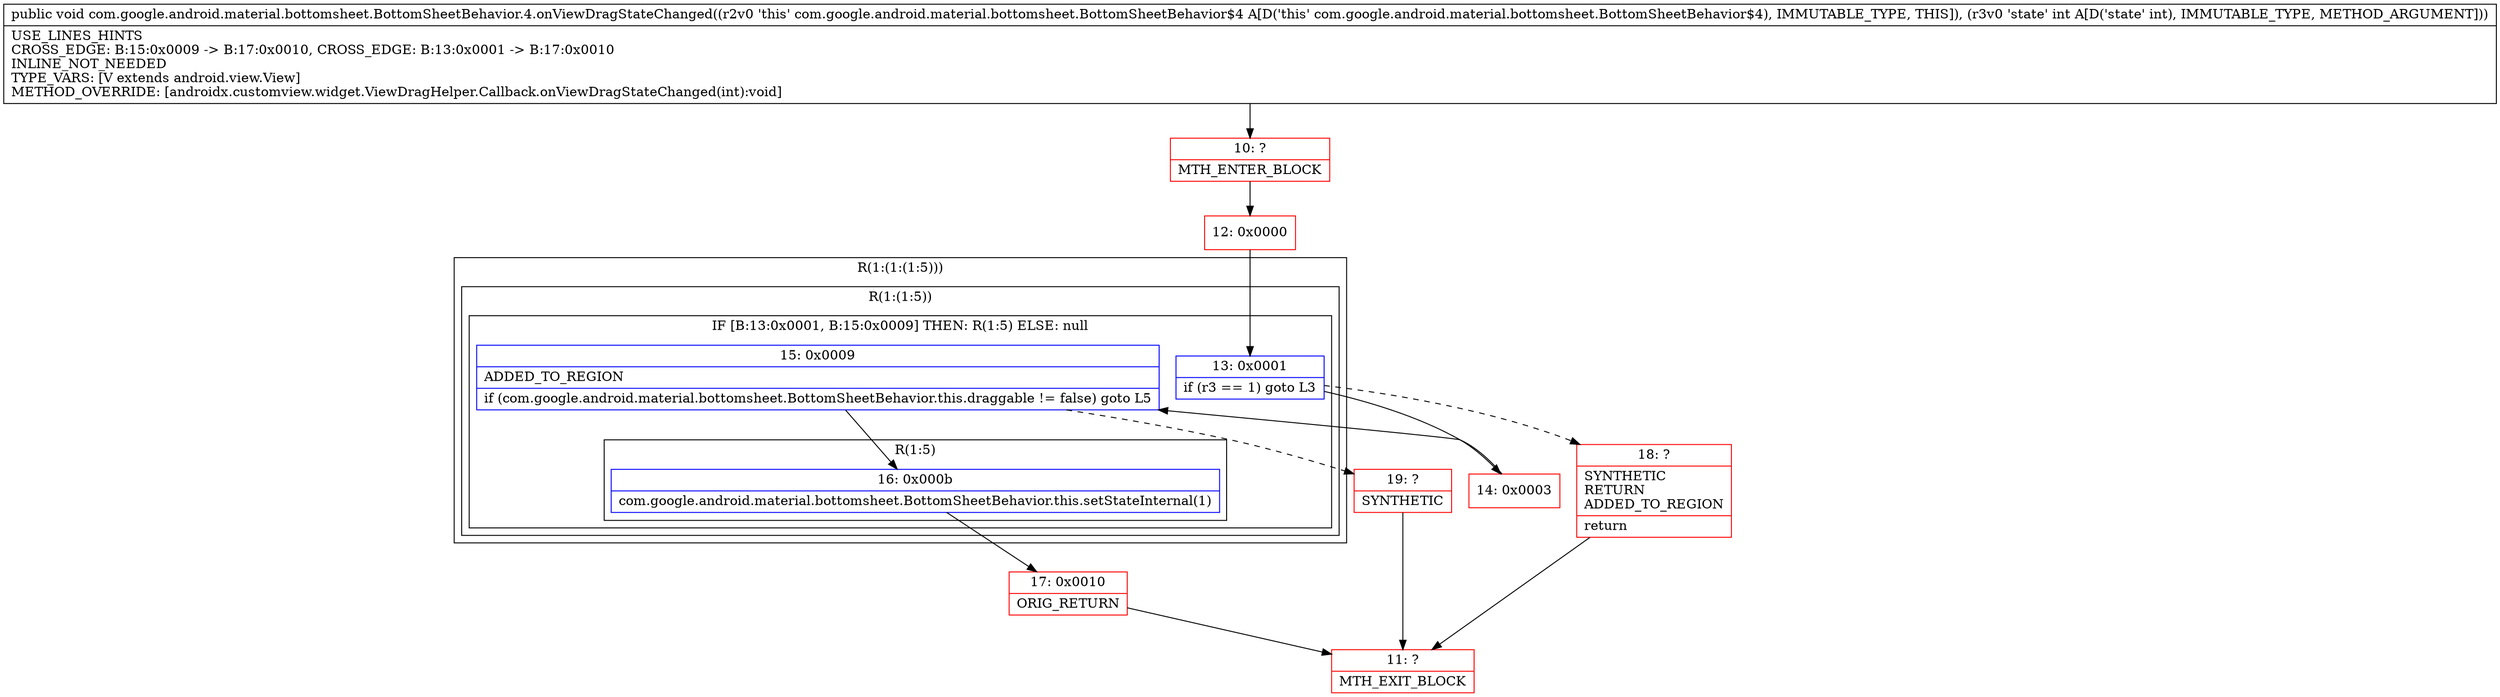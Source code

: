 digraph "CFG forcom.google.android.material.bottomsheet.BottomSheetBehavior.4.onViewDragStateChanged(I)V" {
subgraph cluster_Region_207232076 {
label = "R(1:(1:(1:5)))";
node [shape=record,color=blue];
subgraph cluster_Region_1592562929 {
label = "R(1:(1:5))";
node [shape=record,color=blue];
subgraph cluster_IfRegion_1926445958 {
label = "IF [B:13:0x0001, B:15:0x0009] THEN: R(1:5) ELSE: null";
node [shape=record,color=blue];
Node_13 [shape=record,label="{13\:\ 0x0001|if (r3 == 1) goto L3\l}"];
Node_15 [shape=record,label="{15\:\ 0x0009|ADDED_TO_REGION\l|if (com.google.android.material.bottomsheet.BottomSheetBehavior.this.draggable != false) goto L5\l}"];
subgraph cluster_Region_1017235793 {
label = "R(1:5)";
node [shape=record,color=blue];
Node_16 [shape=record,label="{16\:\ 0x000b|com.google.android.material.bottomsheet.BottomSheetBehavior.this.setStateInternal(1)\l}"];
}
}
}
}
Node_10 [shape=record,color=red,label="{10\:\ ?|MTH_ENTER_BLOCK\l}"];
Node_12 [shape=record,color=red,label="{12\:\ 0x0000}"];
Node_14 [shape=record,color=red,label="{14\:\ 0x0003}"];
Node_17 [shape=record,color=red,label="{17\:\ 0x0010|ORIG_RETURN\l}"];
Node_11 [shape=record,color=red,label="{11\:\ ?|MTH_EXIT_BLOCK\l}"];
Node_19 [shape=record,color=red,label="{19\:\ ?|SYNTHETIC\l}"];
Node_18 [shape=record,color=red,label="{18\:\ ?|SYNTHETIC\lRETURN\lADDED_TO_REGION\l|return\l}"];
MethodNode[shape=record,label="{public void com.google.android.material.bottomsheet.BottomSheetBehavior.4.onViewDragStateChanged((r2v0 'this' com.google.android.material.bottomsheet.BottomSheetBehavior$4 A[D('this' com.google.android.material.bottomsheet.BottomSheetBehavior$4), IMMUTABLE_TYPE, THIS]), (r3v0 'state' int A[D('state' int), IMMUTABLE_TYPE, METHOD_ARGUMENT]))  | USE_LINES_HINTS\lCROSS_EDGE: B:15:0x0009 \-\> B:17:0x0010, CROSS_EDGE: B:13:0x0001 \-\> B:17:0x0010\lINLINE_NOT_NEEDED\lTYPE_VARS: [V extends android.view.View]\lMETHOD_OVERRIDE: [androidx.customview.widget.ViewDragHelper.Callback.onViewDragStateChanged(int):void]\l}"];
MethodNode -> Node_10;Node_13 -> Node_14;
Node_13 -> Node_18[style=dashed];
Node_15 -> Node_16;
Node_15 -> Node_19[style=dashed];
Node_16 -> Node_17;
Node_10 -> Node_12;
Node_12 -> Node_13;
Node_14 -> Node_15;
Node_17 -> Node_11;
Node_19 -> Node_11;
Node_18 -> Node_11;
}

